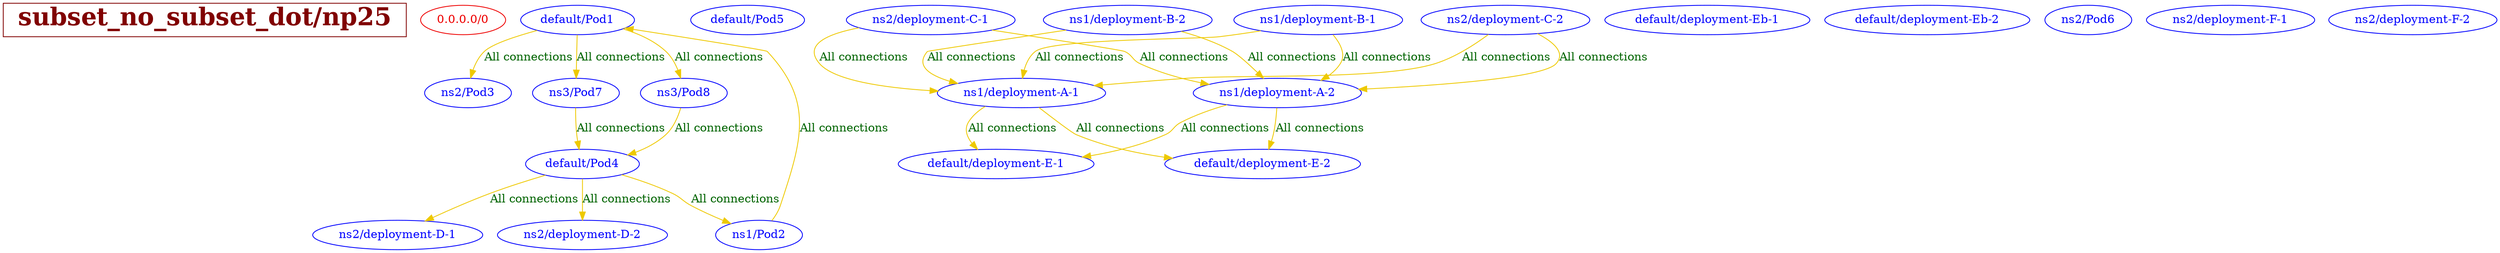// The Connectivity Graph of np25
digraph {
	HEADER [shape="box" label=< <B>subset_no_subset_dot/np25</B> > fontsize=30 color=webmaroon fontcolor=webmaroon];
	"0.0.0.0/0" [label="0.0.0.0/0" color="red2" fontcolor="red2"]
	"default/Pod1" [label="default/Pod1" color="blue" fontcolor="blue"]
	"default/Pod4" [label="default/Pod4" color="blue" fontcolor="blue"]
	"default/Pod5" [label="default/Pod5" color="blue" fontcolor="blue"]
	"default/deployment-E-1" [label="default/deployment-E-1" color="blue" fontcolor="blue"]
	"default/deployment-E-2" [label="default/deployment-E-2" color="blue" fontcolor="blue"]
	"default/deployment-Eb-1" [label="default/deployment-Eb-1" color="blue" fontcolor="blue"]
	"default/deployment-Eb-2" [label="default/deployment-Eb-2" color="blue" fontcolor="blue"]
	"ns1/Pod2" [label="ns1/Pod2" color="blue" fontcolor="blue"]
	"ns1/deployment-A-1" [label="ns1/deployment-A-1" color="blue" fontcolor="blue"]
	"ns1/deployment-A-2" [label="ns1/deployment-A-2" color="blue" fontcolor="blue"]
	"ns1/deployment-B-1" [label="ns1/deployment-B-1" color="blue" fontcolor="blue"]
	"ns1/deployment-B-2" [label="ns1/deployment-B-2" color="blue" fontcolor="blue"]
	"ns2/Pod3" [label="ns2/Pod3" color="blue" fontcolor="blue"]
	"ns2/Pod6" [label="ns2/Pod6" color="blue" fontcolor="blue"]
	"ns2/deployment-C-1" [label="ns2/deployment-C-1" color="blue" fontcolor="blue"]
	"ns2/deployment-C-2" [label="ns2/deployment-C-2" color="blue" fontcolor="blue"]
	"ns2/deployment-D-1" [label="ns2/deployment-D-1" color="blue" fontcolor="blue"]
	"ns2/deployment-D-2" [label="ns2/deployment-D-2" color="blue" fontcolor="blue"]
	"ns2/deployment-F-1" [label="ns2/deployment-F-1" color="blue" fontcolor="blue"]
	"ns2/deployment-F-2" [label="ns2/deployment-F-2" color="blue" fontcolor="blue"]
	"ns3/Pod7" [label="ns3/Pod7" color="blue" fontcolor="blue"]
	"ns3/Pod8" [label="ns3/Pod8" color="blue" fontcolor="blue"]
	"default/Pod1" -> "ns2/Pod3" [label="All connections" color="gold2" fontcolor="darkgreen"]
	"default/Pod1" -> "ns3/Pod7" [label="All connections" color="gold2" fontcolor="darkgreen"]
	"default/Pod1" -> "ns3/Pod8" [label="All connections" color="gold2" fontcolor="darkgreen"]
	"default/Pod4" -> "ns1/Pod2" [label="All connections" color="gold2" fontcolor="darkgreen"]
	"default/Pod4" -> "ns2/deployment-D-1" [label="All connections" color="gold2" fontcolor="darkgreen"]
	"default/Pod4" -> "ns2/deployment-D-2" [label="All connections" color="gold2" fontcolor="darkgreen"]
	"ns1/Pod2" -> "default/Pod1" [label="All connections" color="gold2" fontcolor="darkgreen"]
	"ns1/deployment-A-1" -> "default/deployment-E-1" [label="All connections" color="gold2" fontcolor="darkgreen"]
	"ns1/deployment-A-1" -> "default/deployment-E-2" [label="All connections" color="gold2" fontcolor="darkgreen"]
	"ns1/deployment-A-2" -> "default/deployment-E-1" [label="All connections" color="gold2" fontcolor="darkgreen"]
	"ns1/deployment-A-2" -> "default/deployment-E-2" [label="All connections" color="gold2" fontcolor="darkgreen"]
	"ns1/deployment-B-1" -> "ns1/deployment-A-1" [label="All connections" color="gold2" fontcolor="darkgreen"]
	"ns1/deployment-B-1" -> "ns1/deployment-A-2" [label="All connections" color="gold2" fontcolor="darkgreen"]
	"ns1/deployment-B-2" -> "ns1/deployment-A-1" [label="All connections" color="gold2" fontcolor="darkgreen"]
	"ns1/deployment-B-2" -> "ns1/deployment-A-2" [label="All connections" color="gold2" fontcolor="darkgreen"]
	"ns2/deployment-C-1" -> "ns1/deployment-A-1" [label="All connections" color="gold2" fontcolor="darkgreen"]
	"ns2/deployment-C-1" -> "ns1/deployment-A-2" [label="All connections" color="gold2" fontcolor="darkgreen"]
	"ns2/deployment-C-2" -> "ns1/deployment-A-1" [label="All connections" color="gold2" fontcolor="darkgreen"]
	"ns2/deployment-C-2" -> "ns1/deployment-A-2" [label="All connections" color="gold2" fontcolor="darkgreen"]
	"ns3/Pod7" -> "default/Pod4" [label="All connections" color="gold2" fontcolor="darkgreen"]
	"ns3/Pod8" -> "default/Pod4" [label="All connections" color="gold2" fontcolor="darkgreen"]
}

